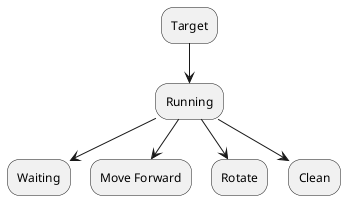 @startuml Status_Diagram


Target --> Running
Running --> Waiting
Running --> Move Forward
Running --> Rotate
Running --> Clean



@enduml

